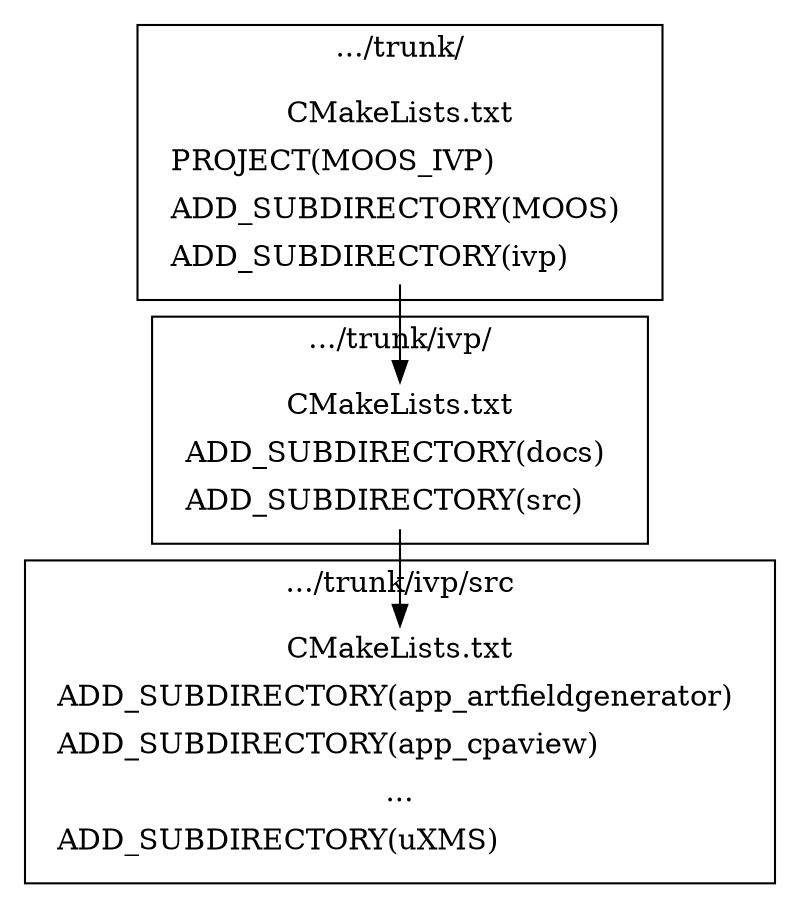 digraph whole_graph {

/*
   graph[
      rankdir = "LR"
   ]
*/

   //===========================================================================

   subgraph cluster_dir1A {
      rankdir = "LR"

      label=".../trunk/"

      node_cmakelists1A_content [
         label = "{<f0> CMakeLists.txt | <f1> PROJECT(MOOS_IVP) \l | <f2> ADD_SUBDIRECTORY(MOOS) \l | <f3> ADD_SUBDIRECTORY(ivp) \l}"
         shape = "record"
         style=filled
         color=white
      ];
   }

   node_cmakelists1A_content:f3 -> node_cmakelists2A_content

   //===========================================================================


   subgraph cluster_dir2A {

      label=".../trunk/ivp/"

      node_cmakelists2A_content [
         label = "{<f0> CMakeLists.txt | <f1> ADD_SUBDIRECTORY(docs) \l | <f2> ADD_SUBDIRECTORY(src) \l}"
         shape = "record"
         style=filled
         color=white
      ];

   }

   node_cmakelists2A_content:f2 -> node_cmakelists3A_content

   //===========================================================================


   subgraph cluster_dir3A {

      label=".../trunk/ivp/src"

      node_cmakelists3A_content [
         label = "{<f0> CMakeLists.txt | <f1> ADD_SUBDIRECTORY(app_artfieldgenerator) \l | <f2> ADD_SUBDIRECTORY(app_cpaview) \l | ... | <f3> ADD_SUBDIRECTORY(uXMS) \l}"
         shape = "record"
         style=filled
         color=white
      ];

   }

}